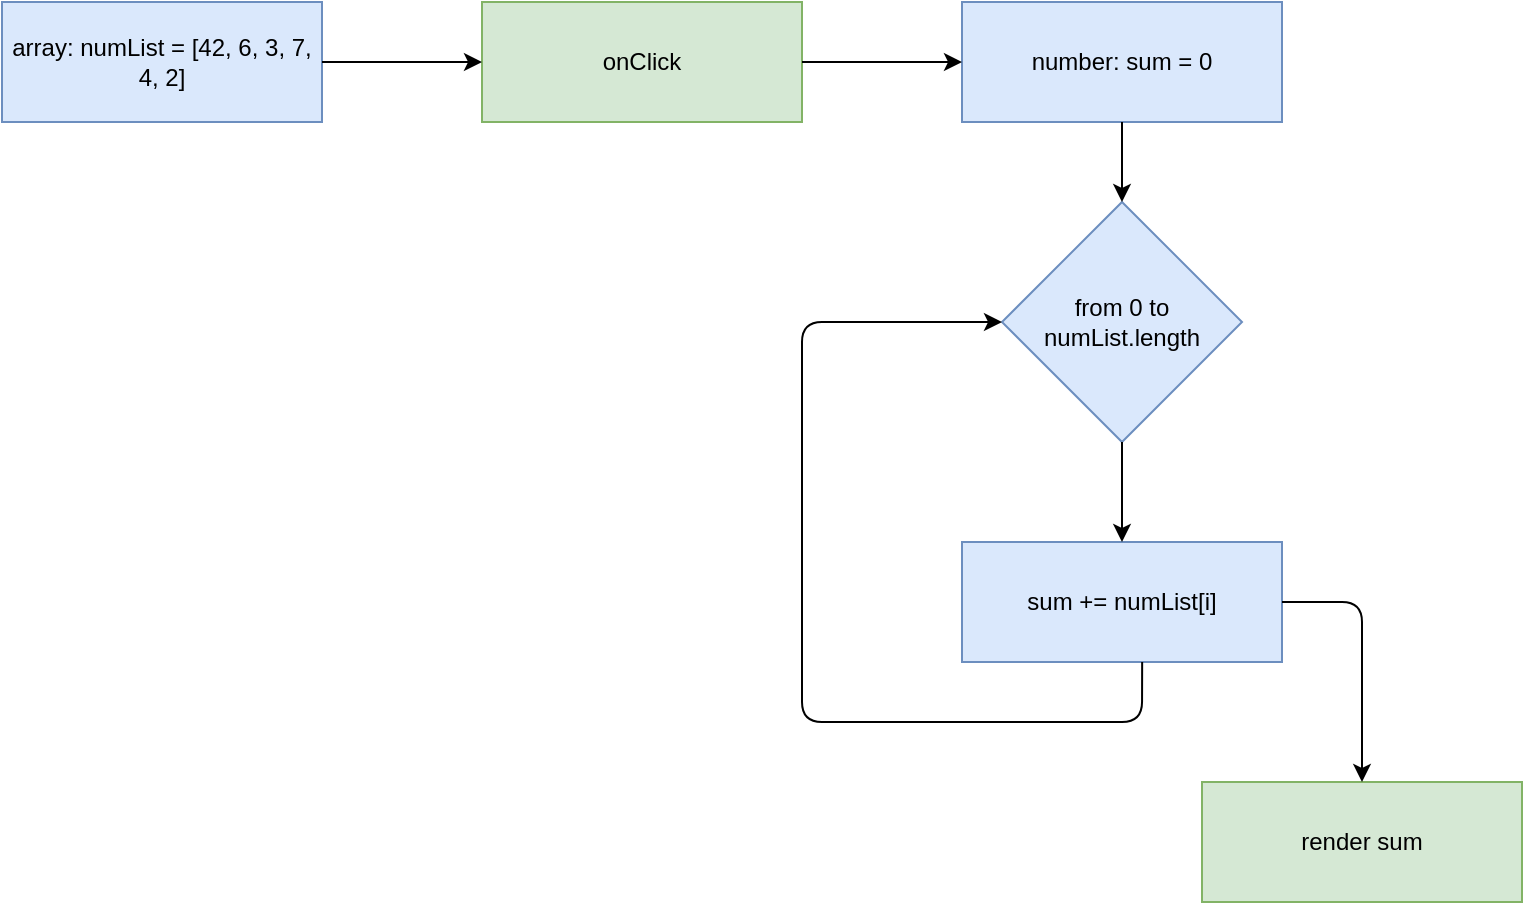 <mxfile version="14.2.9" type="github">
  <diagram id="vV0Vqf7PJrJAOUQtHl3d" name="Page-1">
    <mxGraphModel dx="868" dy="450" grid="1" gridSize="10" guides="1" tooltips="1" connect="1" arrows="1" fold="1" page="1" pageScale="1" pageWidth="850" pageHeight="1100" math="0" shadow="0">
      <root>
        <mxCell id="0" />
        <mxCell id="1" parent="0" />
        <mxCell id="cdMkl12K5M9LIQt8GiXC-1" value="array: numList = [42, 6, 3, 7, 4, 2]" style="rounded=0;whiteSpace=wrap;html=1;fillColor=#dae8fc;strokeColor=#6c8ebf;" vertex="1" parent="1">
          <mxGeometry x="80" y="40" width="160" height="60" as="geometry" />
        </mxCell>
        <mxCell id="cdMkl12K5M9LIQt8GiXC-2" value="number: sum = 0" style="rounded=0;whiteSpace=wrap;html=1;fillColor=#dae8fc;strokeColor=#6c8ebf;" vertex="1" parent="1">
          <mxGeometry x="560" y="40" width="160" height="60" as="geometry" />
        </mxCell>
        <mxCell id="cdMkl12K5M9LIQt8GiXC-3" value="from 0 to numList.length" style="rhombus;whiteSpace=wrap;html=1;fillColor=#dae8fc;strokeColor=#6c8ebf;" vertex="1" parent="1">
          <mxGeometry x="580" y="140" width="120" height="120" as="geometry" />
        </mxCell>
        <mxCell id="cdMkl12K5M9LIQt8GiXC-4" value="sum += numList[i]" style="rounded=0;whiteSpace=wrap;html=1;fillColor=#dae8fc;strokeColor=#6c8ebf;" vertex="1" parent="1">
          <mxGeometry x="560" y="310" width="160" height="60" as="geometry" />
        </mxCell>
        <mxCell id="cdMkl12K5M9LIQt8GiXC-5" value="onClick" style="rounded=0;whiteSpace=wrap;html=1;fillColor=#d5e8d4;strokeColor=#82b366;" vertex="1" parent="1">
          <mxGeometry x="320" y="40" width="160" height="60" as="geometry" />
        </mxCell>
        <mxCell id="cdMkl12K5M9LIQt8GiXC-6" value="render sum" style="rounded=0;whiteSpace=wrap;html=1;fillColor=#d5e8d4;strokeColor=#82b366;" vertex="1" parent="1">
          <mxGeometry x="680" y="430" width="160" height="60" as="geometry" />
        </mxCell>
        <mxCell id="cdMkl12K5M9LIQt8GiXC-10" value="" style="endArrow=classic;html=1;entryX=0;entryY=0.5;entryDx=0;entryDy=0;" edge="1" parent="1" source="cdMkl12K5M9LIQt8GiXC-1" target="cdMkl12K5M9LIQt8GiXC-5">
          <mxGeometry width="50" height="50" relative="1" as="geometry">
            <mxPoint x="160" y="150" as="sourcePoint" />
            <mxPoint x="210" y="150" as="targetPoint" />
          </mxGeometry>
        </mxCell>
        <mxCell id="cdMkl12K5M9LIQt8GiXC-11" value="" style="endArrow=classic;html=1;exitX=1;exitY=0.5;exitDx=0;exitDy=0;entryX=0;entryY=0.5;entryDx=0;entryDy=0;" edge="1" parent="1" source="cdMkl12K5M9LIQt8GiXC-5" target="cdMkl12K5M9LIQt8GiXC-2">
          <mxGeometry width="50" height="50" relative="1" as="geometry">
            <mxPoint x="240" y="220" as="sourcePoint" />
            <mxPoint x="290" y="170" as="targetPoint" />
          </mxGeometry>
        </mxCell>
        <mxCell id="cdMkl12K5M9LIQt8GiXC-12" value="" style="endArrow=classic;html=1;entryX=0.5;entryY=0;entryDx=0;entryDy=0;" edge="1" parent="1" source="cdMkl12K5M9LIQt8GiXC-2" target="cdMkl12K5M9LIQt8GiXC-3">
          <mxGeometry width="50" height="50" relative="1" as="geometry">
            <mxPoint x="480" y="250" as="sourcePoint" />
            <mxPoint x="550.711" y="200" as="targetPoint" />
          </mxGeometry>
        </mxCell>
        <mxCell id="cdMkl12K5M9LIQt8GiXC-13" value="" style="endArrow=classic;html=1;exitX=0.5;exitY=1;exitDx=0;exitDy=0;" edge="1" parent="1" source="cdMkl12K5M9LIQt8GiXC-3" target="cdMkl12K5M9LIQt8GiXC-4">
          <mxGeometry width="50" height="50" relative="1" as="geometry">
            <mxPoint x="680" y="230" as="sourcePoint" />
            <mxPoint x="730" y="180" as="targetPoint" />
          </mxGeometry>
        </mxCell>
        <mxCell id="cdMkl12K5M9LIQt8GiXC-14" value="" style="endArrow=classic;html=1;exitX=0.563;exitY=1;exitDx=0;exitDy=0;entryX=0;entryY=0.5;entryDx=0;entryDy=0;exitPerimeter=0;" edge="1" parent="1" source="cdMkl12K5M9LIQt8GiXC-4" target="cdMkl12K5M9LIQt8GiXC-3">
          <mxGeometry width="50" height="50" relative="1" as="geometry">
            <mxPoint x="480" y="320" as="sourcePoint" />
            <mxPoint x="530" y="270" as="targetPoint" />
            <Array as="points">
              <mxPoint x="650" y="400" />
              <mxPoint x="480" y="400" />
              <mxPoint x="480" y="200" />
            </Array>
          </mxGeometry>
        </mxCell>
        <mxCell id="cdMkl12K5M9LIQt8GiXC-15" value="" style="endArrow=classic;html=1;exitX=1;exitY=0.5;exitDx=0;exitDy=0;" edge="1" parent="1" source="cdMkl12K5M9LIQt8GiXC-4" target="cdMkl12K5M9LIQt8GiXC-6">
          <mxGeometry width="50" height="50" relative="1" as="geometry">
            <mxPoint x="500" y="280" as="sourcePoint" />
            <mxPoint x="550" y="230" as="targetPoint" />
            <Array as="points">
              <mxPoint x="760" y="340" />
            </Array>
          </mxGeometry>
        </mxCell>
      </root>
    </mxGraphModel>
  </diagram>
</mxfile>
